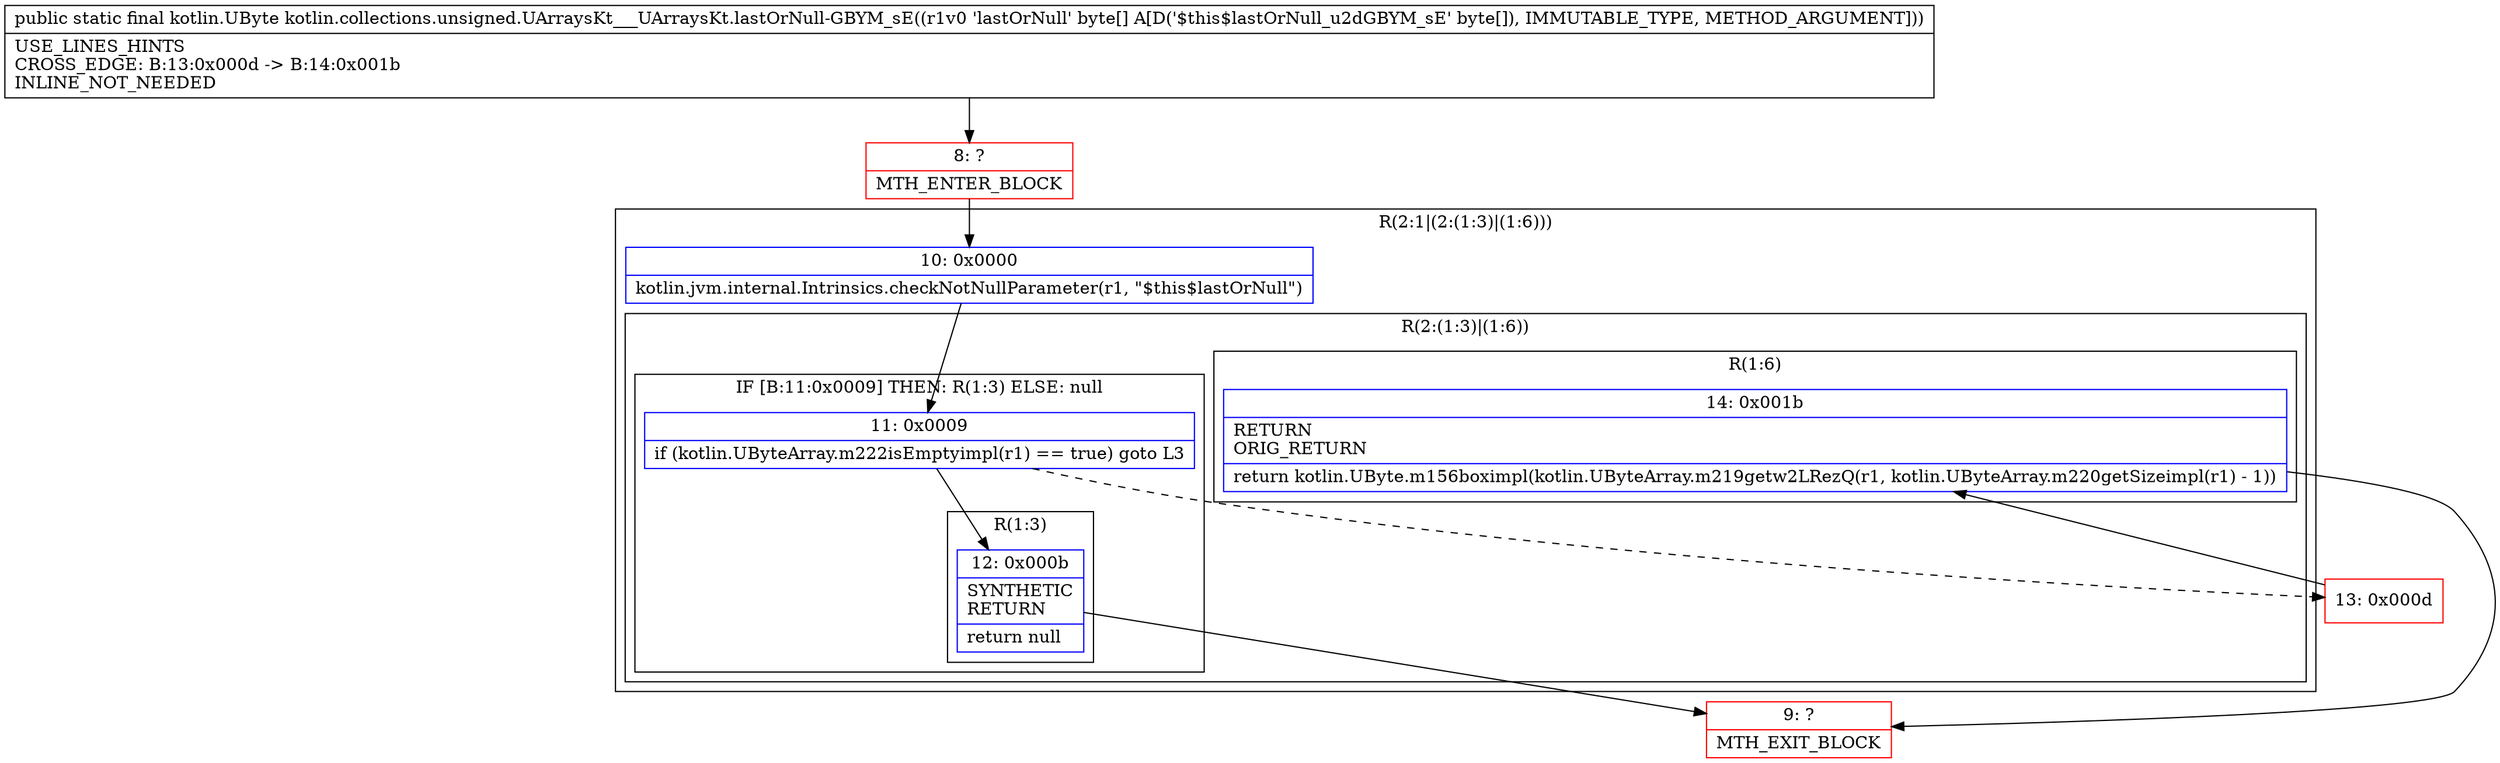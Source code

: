 digraph "CFG forkotlin.collections.unsigned.UArraysKt___UArraysKt.lastOrNull\-GBYM_sE([B)Lkotlin\/UByte;" {
subgraph cluster_Region_581087739 {
label = "R(2:1|(2:(1:3)|(1:6)))";
node [shape=record,color=blue];
Node_10 [shape=record,label="{10\:\ 0x0000|kotlin.jvm.internal.Intrinsics.checkNotNullParameter(r1, \"$this$lastOrNull\")\l}"];
subgraph cluster_Region_1508012155 {
label = "R(2:(1:3)|(1:6))";
node [shape=record,color=blue];
subgraph cluster_IfRegion_277576858 {
label = "IF [B:11:0x0009] THEN: R(1:3) ELSE: null";
node [shape=record,color=blue];
Node_11 [shape=record,label="{11\:\ 0x0009|if (kotlin.UByteArray.m222isEmptyimpl(r1) == true) goto L3\l}"];
subgraph cluster_Region_1046379002 {
label = "R(1:3)";
node [shape=record,color=blue];
Node_12 [shape=record,label="{12\:\ 0x000b|SYNTHETIC\lRETURN\l|return null\l}"];
}
}
subgraph cluster_Region_155466403 {
label = "R(1:6)";
node [shape=record,color=blue];
Node_14 [shape=record,label="{14\:\ 0x001b|RETURN\lORIG_RETURN\l|return kotlin.UByte.m156boximpl(kotlin.UByteArray.m219getw2LRezQ(r1, kotlin.UByteArray.m220getSizeimpl(r1) \- 1))\l}"];
}
}
}
Node_8 [shape=record,color=red,label="{8\:\ ?|MTH_ENTER_BLOCK\l}"];
Node_9 [shape=record,color=red,label="{9\:\ ?|MTH_EXIT_BLOCK\l}"];
Node_13 [shape=record,color=red,label="{13\:\ 0x000d}"];
MethodNode[shape=record,label="{public static final kotlin.UByte kotlin.collections.unsigned.UArraysKt___UArraysKt.lastOrNull\-GBYM_sE((r1v0 'lastOrNull' byte[] A[D('$this$lastOrNull_u2dGBYM_sE' byte[]), IMMUTABLE_TYPE, METHOD_ARGUMENT]))  | USE_LINES_HINTS\lCROSS_EDGE: B:13:0x000d \-\> B:14:0x001b\lINLINE_NOT_NEEDED\l}"];
MethodNode -> Node_8;Node_10 -> Node_11;
Node_11 -> Node_12;
Node_11 -> Node_13[style=dashed];
Node_12 -> Node_9;
Node_14 -> Node_9;
Node_8 -> Node_10;
Node_13 -> Node_14;
}


